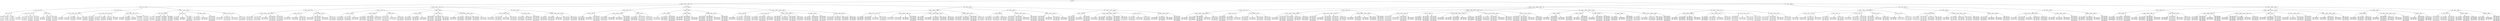 digraph g {
  node [shape=record, height=0.1];
  node424[label = "<f0>|491|<f1>"];
  node104[label = "<f0>|120|<f1>|247|<f2>|365|<f3>"];
  node27[label = "<f0>|35|<f1>|77|<f2>"];
  node8[label = "<f0>|12|<f1>|25|<f2>"];
  node2[label = "<f0>|4|<f1>|8|<f2>"];
  node0[label = "{0: (0 0)|1: (1 1)|2: (2 2)|3: (3 3)}"];
  "node2":f0 -> "node0";
  node163[label = "{4: (4 4)|5: (5 5)|6: (6 6)|7: (7 7)}"];
  "node2":f1 -> "node163";
  node298[label = "{8: (8 8)|9: (9 9)|10: (10 10)|11: (11 11)}"];
  "node2":f2 -> "node298";
  "node8":f0 -> "node2";
  node330[label = "<f0>|14|<f1>|17|<f2>|21|<f3>"];
  node329[label = "{12: (12 12)|13: (13 13)}"];
  "node330":f0 -> "node329";
  node441[label = "{14: (14 14)|15: (15 15)|16: (16 16)}"];
  "node330":f1 -> "node441";
  node99[label = "{17: (17 17)|18: (18 18)|19: (19 19)|20: (20 20)}"];
  "node330":f2 -> "node99";
  node194[label = "{21: (21 21)|22: (22 22)|23: (23 23)|24: (24 24)}"];
  "node330":f3 -> "node194";
  "node8":f1 -> "node330";
  node164[label = "<f0>|27|<f1>|31|<f2>"];
  node36[label = "{25: (25 25)|26: (26 26)}"];
  "node164":f0 -> "node36";
  node173[label = "{27: (27 27)|28: (28 28)|29: (29 29)|30: (30 30)}"];
  "node164":f1 -> "node173";
  node45[label = "{31: (31 31)|32: (32 32)|33: (33 33)|34: (34 34)}"];
  "node164":f2 -> "node45";
  "node8":f2 -> "node164";
  "node27":f0 -> "node8";
  node352[label = "<f0>|47|<f1>|62|<f2>"];
  node351[label = "<f0>|37|<f1>|39|<f2>|42|<f3>|44|<f4>"];
  node350[label = "{35: (35 35)|36: (36 36)}"];
  "node351":f0 -> "node350";
  node418[label = "{37: (37 37)|38: (38 38)}"];
  "node351":f1 -> "node418";
  node450[label = "{39: (39 39)|40: (40 40)|41: (41 41)}"];
  "node351":f2 -> "node450";
  node161[label = "{42: (42 42)|43: (43 43)}"];
  "node351":f3 -> "node161";
  node327[label = "{44: (44 44)|45: (45 45)|46: (46 46)}"];
  "node351":f4 -> "node327";
  "node352":f0 -> "node351";
  node72[label = "<f0>|51|<f1>|54|<f2>|57|<f3>|60|<f4>"];
  node49[label = "{47: (47 47)|48: (48 48)|49: (49 49)|50: (50 50)}"];
  "node72":f0 -> "node49";
  node176[label = "{51: (51 51)|52: (52 52)|53: (53 53)}"];
  "node72":f1 -> "node176";
  node379[label = "{54: (54 54)|55: (55 55)|56: (56 56)}"];
  "node72":f2 -> "node379";
  node325[label = "{57: (57 57)|58: (58 58)|59: (59 59)}"];
  "node72":f3 -> "node325";
  node254[label = "{60: (60 60)|61: (61 61)}"];
  "node72":f4 -> "node254";
  "node352":f1 -> "node72";
  node314[label = "<f0>|64|<f1>|67|<f2>|69|<f3>|73|<f4>"];
  node313[label = "{62: (62 62)|63: (63 63)}"];
  "node314":f0 -> "node313";
  node454[label = "{64: (64 64)|65: (65 65)|66: (66 66)}"];
  "node314":f1 -> "node454";
  node113[label = "{67: (67 67)|68: (68 68)}"];
  "node314":f2 -> "node113";
  node328[label = "{69: (69 69)|70: (70 70)|71: (71 71)|72: (72 72)}"];
  "node314":f3 -> "node328";
  node168[label = "{73: (73 73)|74: (74 74)|75: (75 75)|76: (76 76)}"];
  "node314":f4 -> "node168";
  "node352":f2 -> "node314";
  "node27":f1 -> "node352";
  node170[label = "<f0>|92|<f1>|101|<f2>|110|<f3>"];
  node169[label = "<f0>|80|<f1>|84|<f2>|88|<f3>"];
  node55[label = "{77: (77 77)|78: (78 78)|79: (79 79)}"];
  "node169":f0 -> "node55";
  node258[label = "{80: (80 80)|81: (81 81)|82: (82 82)|83: (83 83)}"];
  "node169":f1 -> "node258";
  node71[label = "{84: (84 84)|85: (85 85)|86: (86 86)|87: (87 87)}"];
  "node169":f2 -> "node71";
  node280[label = "{88: (88 88)|89: (89 89)|90: (90 90)|91: (91 91)}"];
  "node169":f3 -> "node280";
  "node170":f0 -> "node169";
  node259[label = "<f0>|95|<f1>|97|<f2>"];
  node125[label = "{92: (92 92)|93: (93 93)|94: (94 94)}"];
  "node259":f0 -> "node125";
  node171[label = "{95: (95 95)|96: (96 96)}"];
  "node259":f1 -> "node171";
  node201[label = "{97: (97 97)|98: (98 98)|99: (99 99)|100: (100 100)}"];
  "node259":f2 -> "node201";
  "node170":f1 -> "node259";
  node48[label = "<f0>|104|<f1>|106|<f2>"];
  node4[label = "{101: (101 101)|102: (102 102)|103: (103 103)}"];
  "node48":f0 -> "node4";
  node236[label = "{104: (104 104)|105: (105 105)}"];
  "node48":f1 -> "node236";
  node290[label = "{106: (106 106)|107: (107 107)|108: (108 108)|109: (109 109)}"];
  "node48":f2 -> "node290";
  "node170":f2 -> "node48";
  node409[label = "<f0>|112|<f1>|115|<f2>|117|<f3>"];
  node92[label = "{110: (110 110)|111: (111 111)}"];
  "node409":f0 -> "node92";
  node451[label = "{112: (112 112)|113: (113 113)|114: (114 114)}"];
  "node409":f1 -> "node451";
  node118[label = "{115: (115 115)|116: (116 116)}"];
  "node409":f2 -> "node118";
  node408[label = "{117: (117 117)|118: (118 118)|119: (119 119)}"];
  "node409":f3 -> "node408";
  "node170":f3 -> "node409";
  "node27":f2 -> "node170";
  "node104":f0 -> "node27";
  node422[label = "<f0>|154|<f1>|181|<f2>|213|<f3>"];
  node260[label = "<f0>|136|<f1>|143|<f2>"];
  node180[label = "<f0>|123|<f1>|126|<f2>|128|<f3>|132|<f4>"];
  node179[label = "{120: (120 120)|121: (121 121)|122: (122 122)}"];
  "node180":f0 -> "node179";
  node344[label = "{123: (123 123)|124: (124 124)|125: (125 125)}"];
  "node180":f1 -> "node344";
  node400[label = "{126: (126 126)|127: (127 127)}"];
  "node180":f2 -> "node400";
  node434[label = "{128: (128 128)|129: (129 129)|130: (130 130)|131: (131 131)}"];
  "node180":f3 -> "node434";
  node240[label = "{132: (132 132)|133: (133 133)|134: (134 134)|135: (135 135)}"];
  "node180":f4 -> "node240";
  "node260":f0 -> "node180";
  node345[label = "<f0>|138|<f1>|140|<f2>"];
  node44[label = "{136: (136 136)|137: (137 137)}"];
  "node345":f0 -> "node44";
  node155[label = "{138: (138 138)|139: (139 139)}"];
  "node345":f1 -> "node155";
  node276[label = "{140: (140 140)|141: (141 141)|142: (142 142)}"];
  "node345":f2 -> "node276";
  "node260":f1 -> "node345";
  node111[label = "<f0>|145|<f1>|149|<f2>|151|<f3>"];
  node83[label = "{143: (143 143)|144: (144 144)}"];
  "node111":f0 -> "node83";
  node340[label = "{145: (145 145)|146: (146 146)|147: (147 147)|148: (148 148)}"];
  "node111":f1 -> "node340";
  node208[label = "{149: (149 149)|150: (150 150)}"];
  "node111":f2 -> "node208";
  node378[label = "{151: (151 151)|152: (152 152)|153: (153 153)}"];
  "node111":f3 -> "node378";
  "node260":f2 -> "node111";
  "node422":f0 -> "node260";
  node421[label = "<f0>|162|<f1>|172|<f2>"];
  node341[label = "<f0>|157|<f1>|160|<f2>"];
  node229[label = "{154: (154 154)|155: (155 155)|156: (156 156)}"];
  "node341":f0 -> "node229";
  node289[label = "{157: (157 157)|158: (158 158)|159: (159 159)}"];
  "node341":f1 -> "node289";
  node110[label = "{160: (160 160)|161: (161 161)}"];
  "node341":f2 -> "node110";
  "node421":f0 -> "node341";
  node209[label = "<f0>|165|<f1>|169|<f2>"];
  node177[label = "{162: (162 162)|163: (163 163)|164: (164 164)}"];
  "node209":f0 -> "node177";
  node382[label = "{165: (165 165)|166: (166 166)|167: (167 167)|168: (168 168)}"];
  "node209":f1 -> "node382";
  node47[label = "{169: (169 169)|170: (170 170)|171: (171 171)}"];
  "node209":f2 -> "node47";
  "node421":f1 -> "node209";
  node420[label = "<f0>|176|<f1>|178|<f2>"];
  node158[label = "{172: (172 172)|173: (173 173)|174: (174 174)|175: (175 175)}"];
  "node420":f0 -> "node158";
  node241[label = "{176: (176 176)|177: (177 177)}"];
  "node420":f1 -> "node241";
  node419[label = "{178: (178 178)|179: (179 179)|180: (180 180)}"];
  "node420":f2 -> "node419";
  "node421":f2 -> "node420";
  "node422":f1 -> "node421";
  node102[label = "<f0>|189|<f1>|200|<f2>"];
  node37[label = "<f0>|184|<f1>|187|<f2>"];
  node9[label = "{181: (181 181)|182: (182 182)|183: (183 183)}"];
  "node37":f0 -> "node9";
  node456[label = "{184: (184 184)|185: (185 185)|186: (186 186)}"];
  "node37":f1 -> "node456";
  node75[label = "{187: (187 187)|188: (188 188)}"];
  "node37":f2 -> "node75";
  "node102":f0 -> "node37";
  node457[label = "<f0>|193|<f1>|197|<f2>"];
  node343[label = "{189: (189 189)|190: (190 190)|191: (191 191)|192: (192 192)}"];
  "node457":f0 -> "node343";
  node90[label = "{193: (193 193)|194: (194 194)|195: (195 195)|196: (196 196)}"];
  "node457":f1 -> "node90";
  node295[label = "{197: (197 197)|198: (198 198)|199: (199 199)}"];
  "node457":f2 -> "node295";
  "node102":f1 -> "node457";
  node130[label = "<f0>|202|<f1>|205|<f2>|208|<f3>|211|<f4>"];
  node129[label = "{200: (200 200)|201: (201 201)}"];
  "node130":f0 -> "node129";
  node294[label = "{202: (202 202)|203: (203 203)|204: (204 204)}"];
  "node130":f1 -> "node294";
  node146[label = "{205: (205 205)|206: (206 206)|207: (207 207)}"];
  "node130":f2 -> "node146";
  node372[label = "{208: (208 208)|209: (209 209)|210: (210 210)}"];
  "node130":f3 -> "node372";
  node30[label = "{211: (211 211)|212: (212 212)}"];
  "node130":f4 -> "node30";
  "node102":f2 -> "node130";
  "node422":f2 -> "node102";
  node458[label = "<f0>|223|<f1>|233|<f2>"];
  node274[label = "<f0>|215|<f1>|218|<f2>|220|<f3>"];
  node121[label = "{213: (213 213)|214: (214 214)}"];
  "node274":f0 -> "node121";
  node447[label = "{215: (215 215)|216: (216 216)|217: (217 217)}"];
  "node274":f1 -> "node447";
  node147[label = "{218: (218 218)|219: (219 219)}"];
  "node274":f2 -> "node147";
  node273[label = "{220: (220 220)|221: (221 221)|222: (222 222)}"];
  "node274":f3 -> "node273";
  "node458":f0 -> "node274";
  node76[label = "<f0>|226|<f1>|229|<f2>"];
  node32[label = "{223: (223 223)|224: (224 224)|225: (225 225)}"];
  "node76":f0 -> "node32";
  node286[label = "{226: (226 226)|227: (227 227)|228: (228 228)}"];
  "node76":f1 -> "node286";
  node133[label = "{229: (229 229)|230: (230 230)|231: (231 231)|232: (232 232)}"];
  "node76":f2 -> "node133";
  "node458":f1 -> "node76";
  node306[label = "<f0>|236|<f1>|239|<f2>|241|<f3>|244|<f4>"];
  node305[label = "{233: (233 233)|234: (234 234)|235: (235 235)}"];
  "node306":f0 -> "node305";
  node332[label = "{236: (236 236)|237: (237 237)|238: (238 238)}"];
  "node306":f1 -> "node332";
  node80[label = "{239: (239 239)|240: (240 240)}"];
  "node306":f2 -> "node80";
  node300[label = "{241: (241 241)|242: (242 242)|243: (243 243)}"];
  "node306":f3 -> "node300";
  node413[label = "{244: (244 244)|245: (245 245)|246: (246 246)}"];
  "node306":f4 -> "node413";
  "node458":f2 -> "node306";
  "node422":f3 -> "node458";
  "node104":f1 -> "node422";
  node199[label = "<f0>|277|<f1>|309|<f2>"];
  node198[label = "<f0>|256|<f1>|267|<f2>"];
  node154[label = "<f0>|250|<f1>|252|<f2>"];
  node108[label = "{247: (247 247)|248: (248 248)|249: (249 249)}"];
  "node154":f0 -> "node108";
  node153[label = "{250: (250 250)|251: (251 251)}"];
  "node154":f1 -> "node153";
  node360[label = "{252: (252 252)|253: (253 253)|254: (254 254)|255: (255 255)}"];
  "node154":f2 -> "node360";
  "node198":f0 -> "node154";
  node389[label = "<f0>|259|<f1>|261|<f2>|263|<f3>"];
  node39[label = "{256: (256 256)|257: (257 257)|258: (258 258)}"];
  "node389":f0 -> "node39";
  node205[label = "{259: (259 259)|260: (260 260)}"];
  "node389":f1 -> "node205";
  node388[label = "{261: (261 261)|262: (262 262)}"];
  "node389":f2 -> "node388";
  node426[label = "{263: (263 263)|264: (264 264)|265: (265 265)|266: (266 266)}"];
  "node389":f3 -> "node426";
  "node198":f1 -> "node389";
  node101[label = "<f0>|270|<f1>|274|<f2>"];
  node96[label = "{267: (267 267)|268: (268 268)|269: (269 269)}"];
  "node101":f0 -> "node96";
  node437[label = "{270: (270 270)|271: (271 271)|272: (272 272)|273: (273 273)}"];
  "node101":f1 -> "node437";
  node138[label = "{274: (274 274)|275: (275 275)|276: (276 276)}"];
  "node101":f2 -> "node138";
  "node198":f2 -> "node101";
  "node199":f0 -> "node198";
  node439[label = "<f0>|286|<f1>|295|<f2>"];
  node438[label = "<f0>|279|<f1>|282|<f2>"];
  node230[label = "{277: (277 277)|278: (278 278)}"];
  "node438":f0 -> "node230";
  node399[label = "{279: (279 279)|280: (280 280)|281: (281 281)}"];
  "node438":f1 -> "node399";
  node63[label = "{282: (282 282)|283: (283 283)|284: (284 284)|285: (285 285)}"];
  "node438":f2 -> "node63";
  "node439":f0 -> "node438";
  node197[label = "<f0>|289|<f1>|293|<f2>"];
  node100[label = "{286: (286 286)|287: (287 287)|288: (288 288)}"];
  "node197":f0 -> "node100";
  node333[label = "{289: (289 289)|290: (290 290)|291: (291 291)|292: (292 292)}"];
  "node197":f1 -> "node333";
  node172[label = "{293: (293 293)|294: (294 294)}"];
  "node197":f2 -> "node172";
  "node439":f1 -> "node197";
  node334[label = "<f0>|299|<f1>|303|<f2>|305|<f3>"];
  node324[label = "{295: (295 295)|296: (296 296)|297: (297 297)|298: (298 298)}"];
  "node334":f0 -> "node324";
  node252[label = "{299: (299 299)|300: (300 300)|301: (301 301)|302: (302 302)}"];
  "node334":f1 -> "node252";
  node196[label = "{303: (303 303)|304: (304 304)}"];
  "node334":f2 -> "node196";
  node387[label = "{305: (305 305)|306: (306 306)|307: (307 307)|308: (308 308)}"];
  "node334":f3 -> "node387";
  "node439":f2 -> "node334";
  "node199":f1 -> "node439";
  node52[label = "<f0>|318|<f1>|328|<f2>|342|<f3>|353|<f4>"];
  node13[label = "<f0>|311|<f1>|314|<f2>"];
  node12[label = "{309: (309 309)|310: (310 310)}"];
  "node13":f0 -> "node12";
  node128[label = "{311: (311 311)|312: (312 312)|313: (313 313)}"];
  "node13":f1 -> "node128";
  node282[label = "{314: (314 314)|315: (315 315)|316: (316 316)|317: (317 317)}"];
  "node13":f2 -> "node282";
  "node52":f0 -> "node13";
  node297[label = "<f0>|321|<f1>|325|<f2>"];
  node207[label = "{318: (318 318)|319: (319 319)|320: (320 320)}"];
  "node297":f0 -> "node207";
  node93[label = "{321: (321 321)|322: (322 322)|323: (323 323)|324: (324 324)}"];
  "node297":f1 -> "node93";
  node296[label = "{325: (325 325)|326: (326 326)|327: (327 327)}"];
  "node297":f2 -> "node296";
  "node52":f1 -> "node297";
  node182[label = "<f0>|332|<f1>|335|<f2>|339|<f3>"];
  node141[label = "{328: (328 328)|329: (329 329)|330: (330 330)|331: (331 331)}"];
  "node182":f0 -> "node141";
  node181[label = "{332: (332 332)|333: (333 333)|334: (334 334)}"];
  "node182":f1 -> "node181";
  node307[label = "{335: (335 335)|336: (336 336)|337: (337 337)|338: (338 338)}"];
  "node182":f2 -> "node307";
  node50[label = "{339: (339 339)|340: (340 340)|341: (341 341)}"];
  "node182":f3 -> "node50";
  "node52":f2 -> "node182";
  node107[label = "<f0>|345|<f1>|349|<f2>"];
  node91[label = "{342: (342 342)|343: (343 343)|344: (344 344)}"];
  "node107":f0 -> "node91";
  node204[label = "{345: (345 345)|346: (346 346)|347: (347 347)|348: (348 348)}"];
  "node107":f1 -> "node204";
  node287[label = "{349: (349 349)|350: (350 350)|351: (351 351)|352: (352 352)}"];
  "node107":f2 -> "node287";
  "node52":f3 -> "node107";
  node369[label = "<f0>|356|<f1>|359|<f2>|362|<f3>"];
  node106[label = "{353: (353 353)|354: (354 354)|355: (355 355)}"];
  "node369":f0 -> "node106";
  node368[label = "{356: (356 356)|357: (357 357)|358: (358 358)}"];
  "node369":f1 -> "node368";
  node156[label = "{359: (359 359)|360: (360 360)|361: (361 361)}"];
  "node369":f2 -> "node156";
  node375[label = "{362: (362 362)|363: (363 363)|364: (364 364)}"];
  "node369":f3 -> "node375";
  "node52":f4 -> "node369";
  "node199":f2 -> "node52";
  "node104":f2 -> "node199";
  node440[label = "<f0>|413|<f1>|447|<f2>"];
  node228[label = "<f0>|376|<f1>|386|<f2>|400|<f3>"];
  node192[label = "<f0>|368|<f1>|371|<f2>|373|<f3>"];
  node28[label = "{365: (365 365)|366: (366 366)|367: (367 367)}"];
  "node192":f0 -> "node28";
  node376[label = "{368: (368 368)|369: (369 369)|370: (370 370)}"];
  "node192":f1 -> "node376";
  node137[label = "{371: (371 371)|372: (372 372)}"];
  "node192":f2 -> "node137";
  node380[label = "{373: (373 373)|374: (374 374)|375: (375 375)}"];
  "node192":f3 -> "node380";
  "node228":f0 -> "node192";
  node377[label = "<f0>|378|<f1>|380|<f2>|382|<f3>"];
  node191[label = "{376: (376 376)|377: (377 377)}"];
  "node377":f0 -> "node191";
  node283[label = "{378: (378 378)|379: (379 379)}"];
  "node377":f1 -> "node283";
  node331[label = "{380: (380 380)|381: (381 381)}"];
  "node377":f2 -> "node331";
  node394[label = "{382: (382 382)|383: (383 383)|384: (384 384)|385: (385 385)}"];
  "node377":f3 -> "node394";
  "node228":f1 -> "node377";
  node51[label = "<f0>|389|<f1>|391|<f2>|394|<f3>|397|<f4>"];
  node43[label = "{386: (386 386)|387: (387 387)|388: (388 388)}"];
  "node51":f0 -> "node43";
  node114[label = "{389: (389 389)|390: (390 390)}"];
  "node51":f1 -> "node114";
  node446[label = "{391: (391 391)|392: (392 392)|393: (393 393)}"];
  "node51":f2 -> "node446";
  node140[label = "{394: (394 394)|395: (395 395)|396: (396 396)}"];
  "node51":f3 -> "node140";
  node371[label = "{397: (397 397)|398: (398 398)|399: (399 399)}"];
  "node51":f4 -> "node371";
  "node228":f2 -> "node51";
  node227[label = "<f0>|403|<f1>|406|<f2>|410|<f3>"];
  node226[label = "{400: (400 400)|401: (401 401)|402: (402 402)}"];
  "node227":f0 -> "node226";
  node410[label = "{403: (403 403)|404: (404 404)|405: (405 405)}"];
  "node227":f1 -> "node410";
  node68[label = "{406: (406 406)|407: (407 407)|408: (408 408)|409: (409 409)}"];
  "node227":f2 -> "node68";
  node126[label = "{410: (410 410)|411: (411 411)|412: (412 412)}"];
  "node227":f3 -> "node126";
  "node228":f3 -> "node227";
  "node440":f0 -> "node228";
  node136[label = "<f0>|422|<f1>|436|<f2>"];
  node115[label = "<f0>|416|<f1>|419|<f2>"];
  node53[label = "{413: (413 413)|414: (414 414)|415: (415 415)}"];
  "node115":f0 -> "node53";
  node187[label = "{416: (416 416)|417: (417 417)|418: (418 418)}"];
  "node115":f1 -> "node187";
  node82[label = "{419: (419 419)|420: (420 420)|421: (421 421)}"];
  "node115":f2 -> "node82";
  "node136":f0 -> "node115";
  node233[label = "<f0>|426|<f1>|430|<f2>|432|<f3>"];
  node105[label = "{422: (422 422)|423: (423 423)|424: (424 424)|425: (425 425)}"];
  "node233":f0 -> "node105";
  node175[label = "{426: (426 426)|427: (427 427)|428: (428 428)|429: (429 429)}"];
  "node233":f1 -> "node175";
  node232[label = "{430: (430 430)|431: (431 431)}"];
  "node233":f2 -> "node232";
  node326[label = "{432: (432 432)|433: (433 433)|434: (434 434)|435: (435 435)}"];
  "node233":f3 -> "node326";
  "node136":f1 -> "node233";
  node69[label = "<f0>|440|<f1>|442|<f2>|445|<f3>"];
  node15[label = "{436: (436 436)|437: (437 437)|438: (438 438)|439: (439 439)}"];
  "node69":f0 -> "node15";
  node243[label = "{440: (440 440)|441: (441 441)}"];
  "node69":f1 -> "node243";
  node430[label = "{442: (442 442)|443: (443 443)|444: (444 444)}"];
  "node69":f2 -> "node430";
  node24[label = "{445: (445 445)|446: (446 446)}"];
  "node69":f3 -> "node24";
  "node136":f2 -> "node69";
  "node440":f1 -> "node136";
  node393[label = "<f0>|457|<f1>|472|<f2>|480|<f3>"];
  node392[label = "<f0>|451|<f1>|453|<f2>"];
  node97[label = "{447: (447 447)|448: (448 448)|449: (449 449)|450: (450 450)}"];
  "node392":f0 -> "node97";
  node281[label = "{451: (451 451)|452: (452 452)}"];
  "node392":f1 -> "node281";
  node391[label = "{453: (453 453)|454: (454 454)|455: (455 455)|456: (456 456)}"];
  "node392":f2 -> "node391";
  "node393":f0 -> "node392";
  node135[label = "<f0>|459|<f1>|462|<f2>|465|<f3>|469|<f4>"];
  node117[label = "{457: (457 457)|458: (458 458)}"];
  "node135":f0 -> "node117";
  node346[label = "{459: (459 459)|460: (460 460)|461: (461 461)}"];
  "node135":f1 -> "node346";
  node157[label = "{462: (462 462)|463: (463 463)|464: (464 464)}"];
  "node135":f2 -> "node157";
  node222[label = "{465: (465 465)|466: (466 466)|467: (467 467)|468: (468 468)}"];
  "node135":f3 -> "node222";
  node323[label = "{469: (469 469)|470: (470 470)|471: (471 471)}"];
  "node135":f4 -> "node323";
  "node393":f1 -> "node135";
  node223[label = "<f0>|475|<f1>|477|<f2>"];
  node162[label = "{472: (472 472)|473: (473 473)|474: (474 474)}"];
  "node223":f0 -> "node162";
  node64[label = "{475: (475 475)|476: (476 476)}"];
  "node223":f1 -> "node64";
  node370[label = "{477: (477 477)|478: (478 478)|479: (479 479)}"];
  "node223":f2 -> "node370";
  "node393":f2 -> "node223";
  node443[label = "<f0>|482|<f1>|485|<f2>|487|<f3>"];
  node134[label = "{480: (480 480)|481: (481 481)}"];
  "node443":f0 -> "node134";
  node453[label = "{482: (482 482)|483: (483 483)|484: (484 484)}"];
  "node443":f1 -> "node453";
  node279[label = "{485: (485 485)|486: (486 486)}"];
  "node443":f2 -> "node279";
  node442[label = "{487: (487 487)|488: (488 488)|489: (489 489)|490: (490 490)}"];
  "node443":f3 -> "node442";
  "node393":f3 -> "node443";
  "node440":f2 -> "node393";
  "node104":f3 -> "node440";
  "node424":f0 -> "node104";
  node423[label = "<f0>|733|<f1>|847|<f2>"];
  node103[label = "<f0>|525|<f1>|572|<f2>|636|<f3>|687|<f4>"];
  node89[label = "<f0>|505|<f1>|514|<f2>"];
  node88[label = "<f0>|493|<f1>|496|<f2>|500|<f3>|502|<f4>"];
  node70[label = "{491: (491 491)|492: (492 492)}"];
  "node88":f0 -> "node70";
  node277[label = "{493: (493 493)|494: (494 494)|495: (495 495)}"];
  "node88":f1 -> "node277";
  node77[label = "{496: (496 496)|497: (497 497)|498: (498 498)|499: (499 499)}"];
  "node88":f2 -> "node77";
  node148[label = "{500: (500 500)|501: (501 501)}"];
  "node88":f3 -> "node148";
  node452[label = "{502: (502 502)|503: (503 503)|504: (504 504)}"];
  "node88":f4 -> "node452";
  "node89":f0 -> "node88";
  node225[label = "<f0>|509|<f1>|512|<f2>"];
  node87[label = "{505: (505 505)|506: (506 506)|507: (507 507)|508: (508 508)}"];
  "node225":f0 -> "node87";
  node361[label = "{509: (509 509)|510: (510 510)|511: (511 511)}"];
  "node225":f1 -> "node361";
  node263[label = "{512: (512 512)|513: (513 513)}"];
  "node225":f2 -> "node263";
  "node89":f1 -> "node225";
  node363[label = "<f0>|517|<f1>|519|<f2>|522|<f3>"];
  node362[label = "{514: (514 514)|515: (515 515)|516: (516 516)}"];
  "node363":f0 -> "node362";
  node98[label = "{517: (517 517)|518: (518 518)}"];
  "node363":f1 -> "node98";
  node373[label = "{519: (519 519)|520: (520 520)|521: (521 521)}"];
  "node363":f2 -> "node373";
  node224[label = "{522: (522 522)|523: (523 523)|524: (524 524)}"];
  "node363":f3 -> "node224";
  "node89":f2 -> "node363";
  "node103":f0 -> "node89";
  node364[label = "<f0>|541|<f1>|558|<f2>"];
  node25[label = "<f0>|527|<f1>|531|<f2>|535|<f3>|538|<f4>"];
  node3[label = "{525: (525 525)|526: (526 526)}"];
  "node25":f0 -> "node3";
  node425[label = "{527: (527 527)|528: (528 528)|529: (529 529)|530: (530 530)}"];
  "node25":f1 -> "node425";
  node62[label = "{531: (531 531)|532: (532 532)|533: (533 533)|534: (534 534)}"];
  "node25":f2 -> "node62";
  node116[label = "{535: (535 535)|536: (536 536)|537: (537 537)}"];
  "node25":f3 -> "node116";
  node278[label = "{538: (538 538)|539: (539 539)|540: (540 540)}"];
  "node25":f4 -> "node278";
  "node364":f0 -> "node25";
  node186[label = "<f0>|545|<f1>|547|<f2>|551|<f3>|555|<f4>"];
  node40[label = "{541: (541 541)|542: (542 542)|543: (543 543)|544: (544 544)}"];
  "node186":f0 -> "node40";
  node356[label = "{545: (545 545)|546: (546 546)}"];
  "node186":f1 -> "node356";
  node403[label = "{547: (547 547)|548: (548 548)|549: (549 549)|550: (550 550)}"];
  "node186":f2 -> "node403";
  node206[label = "{551: (551 551)|552: (552 552)|553: (553 553)|554: (554 554)}"];
  "node186":f3 -> "node206";
  node238[label = "{555: (555 555)|556: (556 556)|557: (557 557)}"];
  "node186":f4 -> "node238";
  "node364":f1 -> "node186";
  node239[label = "<f0>|560|<f1>|563|<f2>|565|<f3>|568|<f4>"];
  node81[label = "{558: (558 558)|559: (559 559)}"];
  "node239":f0 -> "node81";
  node405[label = "{560: (560 560)|561: (561 561)|562: (562 562)}"];
  "node239":f1 -> "node405";
  node185[label = "{563: (563 563)|564: (564 564)}"];
  "node239":f2 -> "node185";
  node431[label = "{565: (565 565)|566: (566 566)|567: (567 567)}"];
  "node239":f3 -> "node431";
  node210[label = "{568: (568 568)|569: (569 569)|570: (570 570)|571: (571 571)}"];
  "node239":f4 -> "node210";
  "node364":f2 -> "node239";
  "node103":f1 -> "node364";
  node190[label = "<f0>|584|<f1>|595|<f2>|607|<f3>|623|<f4>"];
  node67[label = "<f0>|576|<f1>|578|<f2>|582|<f3>"];
  node10[label = "{572: (572 572)|573: (573 573)|574: (574 574)|575: (575 575)}"];
  "node67":f0 -> "node10";
  node249[label = "{576: (576 576)|577: (577 577)}"];
  "node67":f1 -> "node249";
  node347[label = "{578: (578 578)|579: (579 579)|580: (580 580)|581: (581 581)}"];
  "node67":f2 -> "node347";
  node95[label = "{582: (582 582)|583: (583 583)}"];
  "node67":f3 -> "node95";
  "node190":f0 -> "node67";
  node302[label = "<f0>|587|<f1>|591|<f2>"];
  node269[label = "{584: (584 584)|585: (585 585)|586: (586 586)}"];
  "node302":f0 -> "node269";
  node301[label = "{587: (587 587)|588: (588 588)|589: (589 589)|590: (590 590)}"];
  "node302":f1 -> "node301";
  node139[label = "{591: (591 591)|592: (592 592)|593: (593 593)|594: (594 594)}"];
  "node302":f2 -> "node139";
  "node190":f1 -> "node302";
  node189[label = "<f0>|597|<f1>|599|<f2>|602|<f3>|604|<f4>"];
  node19[label = "{595: (595 595)|596: (596 596)}"];
  "node189":f0 -> "node19";
  node165[label = "{597: (597 597)|598: (598 598)}"];
  "node189":f1 -> "node165";
  node261[label = "{599: (599 599)|600: (600 600)|601: (601 601)}"];
  "node189":f2 -> "node261";
  node188[label = "{602: (602 602)|603: (603 603)}"];
  "node189":f3 -> "node188";
  node415[label = "{604: (604 604)|605: (605 605)|606: (606 606)}"];
  "node189":f4 -> "node415";
  "node190":f2 -> "node189";
  node120[label = "<f0>|611|<f1>|614|<f2>|618|<f3>|620|<f4>"];
  node66[label = "{607: (607 607)|608: (608 608)|609: (609 609)|610: (610 610)}"];
  "node120":f0 -> "node66";
  node299[label = "{611: (611 611)|612: (612 612)|613: (613 613)}"];
  "node120":f1 -> "node299";
  node220[label = "{614: (614 614)|615: (615 615)|616: (616 616)|617: (617 617)}"];
  "node120":f2 -> "node220";
  node211[label = "{618: (618 618)|619: (619 619)}"];
  "node120":f3 -> "node211";
  node445[label = "{620: (620 620)|621: (621 621)|622: (622 622)}"];
  "node120":f4 -> "node445";
  "node190":f3 -> "node120";
  node271[label = "<f0>|627|<f1>|631|<f2>|633|<f3>"];
  node270[label = "{623: (623 623)|624: (624 624)|625: (625 625)|626: (626 626)}"];
  "node271":f0 -> "node270";
  node94[label = "{627: (627 627)|628: (628 628)|629: (629 629)|630: (630 630)}"];
  "node271":f1 -> "node94";
  node119[label = "{631: (631 631)|632: (632 632)}"];
  "node271":f2 -> "node119";
  node285[label = "{633: (633 633)|634: (634 634)|635: (635 635)}"];
  "node271":f3 -> "node285";
  "node190":f4 -> "node271";
  "node103":f2 -> "node190";
  node26[label = "<f0>|644|<f1>|653|<f2>|663|<f3>|672|<f4>"];
  node7[label = "<f0>|638|<f1>|642|<f2>"];
  node1[label = "{636: (636 636)|637: (637 637)}"];
  "node7":f0 -> "node1";
  node265[label = "{638: (638 638)|639: (639 639)|640: (640 640)|641: (641 641)}"];
  "node7":f1 -> "node265";
  node112[label = "{642: (642 642)|643: (643 643)}"];
  "node7":f2 -> "node112";
  "node26":f0 -> "node7";
  node266[label = "<f0>|647|<f1>|649|<f2>"];
  node221[label = "{644: (644 644)|645: (645 645)|646: (646 646)}"];
  "node266":f0 -> "node221";
  node312[label = "{647: (647 647)|648: (648 648)}"];
  "node266":f1 -> "node312";
  node381[label = "{649: (649 649)|650: (650 650)|651: (651 651)|652: (652 652)}"];
  "node266":f2 -> "node381";
  "node26":f1 -> "node266";
  node402[label = "<f0>|655|<f1>|659|<f2>"];
  node11[label = "{653: (653 653)|654: (654 654)}"];
  "node402":f0 -> "node11";
  node401[label = "{655: (655 655)|656: (656 656)|657: (657 657)|658: (658 658)}"];
  "node402":f1 -> "node401";
  node33[label = "{659: (659 659)|660: (660 660)|661: (661 661)|662: (662 662)}"];
  "node402":f2 -> "node33";
  "node26":f2 -> "node402";
  node86[label = "<f0>|666|<f1>|668|<f2>"];
  node85[label = "{663: (663 663)|664: (664 664)|665: (665 665)}"];
  "node86":f0 -> "node85";
  node183[label = "{666: (666 666)|667: (667 667)}"];
  "node86":f1 -> "node183";
  node348[label = "{668: (668 668)|669: (669 669)|670: (670 670)|671: (671 671)}"];
  "node86":f2 -> "node348";
  "node26":f3 -> "node86";
  node349[label = "<f0>|675|<f1>|677|<f2>|680|<f3>|683|<f4>"];
  node38[label = "{672: (672 672)|673: (673 673)|674: (674 674)}"];
  "node349":f0 -> "node38";
  node262[label = "{675: (675 675)|676: (676 676)}"];
  "node349":f1 -> "node262";
  node390[label = "{677: (677 677)|678: (678 678)|679: (679 679)}"];
  "node349":f2 -> "node390";
  node412[label = "{680: (680 680)|681: (681 681)|682: (682 682)}"];
  "node349":f3 -> "node412";
  node54[label = "{683: (683 683)|684: (684 684)|685: (685 685)|686: (686 686)}"];
  "node349":f4 -> "node54";
  "node26":f4 -> "node349";
  "node103":f3 -> "node26";
  node322[label = "<f0>|697|<f1>|708|<f2>|721|<f3>"];
  node34[label = "<f0>|689|<f1>|692|<f2>|695|<f3>"];
  node14[label = "{687: (687 687)|688: (688 688)}"];
  "node34":f0 -> "node14";
  node174[label = "{689: (689 689)|690: (690 690)|691: (691 691)}"];
  "node34":f1 -> "node174";
  node359[label = "{692: (692 692)|693: (693 693)|694: (694 694)}"];
  "node34":f2 -> "node359";
  node342[label = "{695: (695 695)|696: (696 696)}"];
  "node34":f3 -> "node342";
  "node322":f0 -> "node34";
  node354[label = "<f0>|700|<f1>|703|<f2>|705|<f3>"];
  node353[label = "{697: (697 697)|698: (698 698)|699: (699 699)}"];
  "node354":f0 -> "node353";
  node398[label = "{700: (700 700)|701: (701 701)|702: (702 702)}"];
  "node354":f1 -> "node398";
  node131[label = "{703: (703 703)|704: (704 704)}"];
  "node354":f2 -> "node131";
  node318[label = "{705: (705 705)|706: (706 706)|707: (707 707)}"];
  "node354":f3 -> "node318";
  "node322":f1 -> "node354";
  node235[label = "<f0>|712|<f1>|714|<f2>|717|<f3>"];
  node234[label = "{708: (708 708)|709: (709 709)|710: (710 710)|711: (711 711)}"];
  "node235":f0 -> "node234";
  node284[label = "{712: (712 712)|713: (713 713)}"];
  "node235":f1 -> "node284";
  node374[label = "{714: (714 714)|715: (715 715)|716: (716 716)}"];
  "node235":f2 -> "node374";
  node202[label = "{717: (717 717)|718: (718 718)|719: (719 719)|720: (720 720)}"];
  "node235":f3 -> "node202";
  "node322":f2 -> "node235";
  node321[label = "<f0>|724|<f1>|728|<f2>|730|<f3>"];
  node320[label = "{721: (721 721)|722: (722 722)|723: (723 723)}"];
  "node321":f0 -> "node320";
  node31[label = "{724: (724 724)|725: (725 725)|726: (726 726)|727: (727 727)}"];
  "node321":f1 -> "node31";
  node256[label = "{728: (728 728)|729: (729 729)}"];
  "node321":f2 -> "node256";
  node449[label = "{730: (730 730)|731: (731 731)|732: (732 732)}"];
  "node321":f3 -> "node449";
  "node322":f3 -> "node321";
  "node103":f4 -> "node322";
  "node423":f0 -> "node103";
  node216[label = "<f0>|775|<f1>|812|<f2>"];
  node215[label = "<f0>|742|<f1>|750|<f2>|759|<f3>|768|<f4>"];
  node132[label = "<f0>|735|<f1>|737|<f2>|740|<f3>"];
  node21[label = "{733: (733 733)|734: (734 734)}"];
  "node132":f0 -> "node21";
  node366[label = "{735: (735 735)|736: (736 736)}"];
  "node132":f1 -> "node366";
  node436[label = "{737: (737 737)|738: (738 738)|739: (739 739)}"];
  "node132":f2 -> "node436";
  node142[label = "{740: (740 740)|741: (741 741)}"];
  "node132":f3 -> "node142";
  "node215":f0 -> "node132";
  node417[label = "<f0>|745|<f1>|747|<f2>"];
  node416[label = "{742: (742 742)|743: (743 743)|744: (744 744)}"];
  "node417":f0 -> "node416";
  node213[label = "{745: (745 745)|746: (746 746)}"];
  "node417":f1 -> "node213";
  node365[label = "{747: (747 747)|748: (748 748)|749: (749 749)}"];
  "node417":f2 -> "node365";
  "node215":f1 -> "node417";
  node214[label = "<f0>|752|<f1>|755|<f2>"];
  node65[label = "{750: (750 750)|751: (751 751)}"];
  "node214":f0 -> "node65";
  node311[label = "{752: (752 752)|753: (753 753)|754: (754 754)}"];
  "node214":f1 -> "node311";
  node336[label = "{755: (755 755)|756: (756 756)|757: (757 757)|758: (758 758)}"];
  "node214":f2 -> "node336";
  "node215":f2 -> "node214";
  node337[label = "<f0>|763|<f1>|765|<f2>"];
  node242[label = "{759: (759 759)|760: (760 760)|761: (761 761)|762: (762 762)}"];
  "node337":f0 -> "node242";
  node123[label = "{763: (763 763)|764: (764 764)}"];
  "node337":f1 -> "node123";
  node459[label = "{765: (765 765)|766: (766 766)|767: (767 767)}"];
  "node337":f2 -> "node459";
  "node215":f3 -> "node337";
  node460[label = "<f0>|770|<f1>|772|<f2>"];
  node178[label = "{768: (768 768)|769: (769 769)}"];
  "node460":f0 -> "node178";
  node355[label = "{770: (770 770)|771: (771 771)}"];
  "node460":f1 -> "node355";
  node435[label = "{772: (772 772)|773: (773 773)|774: (774 774)}"];
  "node460":f2 -> "node435";
  "node215":f4 -> "node460";
  "node216":f0 -> "node215";
  node338[label = "<f0>|788|<f1>|802|<f2>"];
  node17[label = "<f0>|778|<f1>|782|<f2>|785|<f3>"];
  node16[label = "{775: (775 775)|776: (776 776)|777: (777 777)}"];
  "node17":f0 -> "node16";
  node184[label = "{778: (778 778)|779: (779 779)|780: (780 780)|781: (781 781)}"];
  "node17":f1 -> "node184";
  node18[label = "{782: (782 782)|783: (783 783)|784: (784 784)}"];
  "node17":f2 -> "node18";
  node250[label = "{785: (785 785)|786: (786 786)|787: (787 787)}"];
  "node17":f3 -> "node250";
  "node338":f0 -> "node17";
  node218[label = "<f0>|790|<f1>|793|<f2>|796|<f3>|799|<f4>"];
  node57[label = "{788: (788 788)|789: (789 789)}"];
  "node218":f0 -> "node57";
  node461[label = "{790: (790 790)|791: (791 791)|792: (792 792)}"];
  "node218":f1 -> "node461";
  node251[label = "{793: (793 793)|794: (794 794)|795: (795 795)}"];
  "node218":f2 -> "node251";
  node292[label = "{796: (796 796)|797: (797 797)|798: (798 798)}"];
  "node218":f3 -> "node292";
  node428[label = "{799: (799 799)|800: (800 800)|801: (801 801)}"];
  "node218":f4 -> "node428";
  "node338":f1 -> "node218";
  node293[label = "<f0>|805|<f1>|807|<f2>|809|<f3>"];
  node20[label = "{802: (802 802)|803: (803 803)|804: (804 804)}"];
  "node293":f0 -> "node20";
  node217[label = "{805: (805 805)|806: (806 806)}"];
  "node293":f1 -> "node217";
  node272[label = "{807: (807 807)|808: (808 808)}"];
  "node293":f2 -> "node272";
  node427[label = "{809: (809 809)|810: (810 810)|811: (811 811)}"];
  "node293":f3 -> "node427";
  "node338":f2 -> "node293";
  "node216":f1 -> "node338";
  node61[label = "<f0>|825|<f1>|835|<f2>"];
  node23[label = "<f0>|814|<f1>|817|<f2>|819|<f3>|822|<f4>"];
  node22[label = "{812: (812 812)|813: (813 813)}"];
  "node23":f0 -> "node22";
  node406[label = "{814: (814 814)|815: (815 815)|816: (816 816)}"];
  "node23":f1 -> "node406";
  node46[label = "{817: (817 817)|818: (818 818)}"];
  "node23":f2 -> "node46";
  node317[label = "{819: (819 819)|820: (820 820)|821: (821 821)}"];
  "node23":f3 -> "node317";
  node193[label = "{822: (822 822)|823: (823 823)|824: (824 824)}"];
  "node23":f4 -> "node193";
  "node61":f0 -> "node23";
  node304[label = "<f0>|827|<f1>|829|<f2>|831|<f3>"];
  node73[label = "{825: (825 825)|826: (826 826)}"];
  "node304":f0 -> "node73";
  node264[label = "{827: (827 827)|828: (828 828)}"];
  "node304":f1 -> "node264";
  node303[label = "{829: (829 829)|830: (830 830)}"];
  "node304":f2 -> "node303";
  node411[label = "{831: (831 831)|832: (832 832)|833: (833 833)|834: (834 834)}"];
  "node304":f3 -> "node411";
  "node61":f1 -> "node304";
  node144[label = "<f0>|838|<f1>|841|<f2>|843|<f3>"];
  node109[label = "{835: (835 835)|836: (836 836)|837: (837 837)}"];
  "node144":f0 -> "node109";
  node414[label = "{838: (838 838)|839: (839 839)|840: (840 840)}"];
  "node144":f1 -> "node414";
  node245[label = "{841: (841 841)|842: (842 842)}"];
  "node144":f2 -> "node245";
  node383[label = "{843: (843 843)|844: (844 844)|845: (845 845)|846: (846 846)}"];
  "node144":f3 -> "node383";
  "node61":f2 -> "node144";
  "node216":f2 -> "node61";
  "node423":f1 -> "node216";
  node386[label = "<f0>|879|<f1>|938|<f2>|970|<f3>"];
  node385[label = "<f0>|857|<f1>|868|<f2>"];
  node384[label = "<f0>|850|<f1>|853|<f2>"];
  node143[label = "{847: (847 847)|848: (848 848)|849: (849 849)}"];
  "node384":f0 -> "node143";
  node200[label = "{850: (850 850)|851: (851 851)|852: (852 852)}"];
  "node384":f1 -> "node200";
  node5[label = "{853: (853 853)|854: (854 854)|855: (855 855)|856: (856 856)}"];
  "node384":f2 -> "node5";
  "node385":f0 -> "node384";
  node60[label = "<f0>|859|<f1>|862|<f2>|866|<f3>"];
  node56[label = "{857: (857 857)|858: (858 858)}"];
  "node60":f0 -> "node56";
  node407[label = "{859: (859 859)|860: (860 860)|861: (861 861)}"];
  "node60":f1 -> "node407";
  node59[label = "{862: (862 862)|863: (863 863)|864: (864 864)|865: (865 865)}"];
  "node60":f2 -> "node59";
  node212[label = "{866: (866 866)|867: (867 867)}"];
  "node60":f3 -> "node212";
  "node385":f1 -> "node60";
  node310[label = "<f0>|870|<f1>|874|<f2>|876|<f3>"];
  node244[label = "{868: (868 868)|869: (869 869)}"];
  "node310":f0 -> "node244";
  node444[label = "{870: (870 870)|871: (871 871)|872: (872 872)|873: (873 873)}"];
  "node310":f1 -> "node444";
  node84[label = "{874: (874 874)|875: (875 875)}"];
  "node310":f2 -> "node84";
  node309[label = "{876: (876 876)|877: (877 877)|878: (878 878)}"];
  "node310":f3 -> "node309";
  "node385":f2 -> "node310";
  "node386":f0 -> "node385";
  node151[label = "<f0>|892|<f1>|906|<f2>|915|<f3>|926|<f4>"];
  node150[label = "<f0>|882|<f1>|886|<f2>|888|<f3>"];
  node124[label = "{879: (879 879)|880: (880 880)|881: (881 881)}"];
  "node150":f0 -> "node124";
  node203[label = "{882: (882 882)|883: (883 883)|884: (884 884)|885: (885 885)}"];
  "node150":f1 -> "node203";
  node267[label = "{886: (886 886)|887: (887 887)}"];
  "node150":f2 -> "node267";
  node367[label = "{888: (888 888)|889: (889 889)|890: (890 890)|891: (891 891)}"];
  "node150":f3 -> "node367";
  "node151":f0 -> "node150";
  node268[label = "<f0>|894|<f1>|898|<f2>|901|<f3>|903|<f4>"];
  node6[label = "{892: (892 892)|893: (893 893)}"];
  "node268":f0 -> "node6";
  node255[label = "{894: (894 894)|895: (895 895)|896: (896 896)|897: (897 897)}"];
  "node268":f1 -> "node255";
  node308[label = "{898: (898 898)|899: (899 899)|900: (900 900)}"];
  "node268":f2 -> "node308";
  node149[label = "{901: (901 901)|902: (902 902)}"];
  "node268":f3 -> "node149";
  node455[label = "{903: (903 903)|904: (904 904)|905: (905 905)}"];
  "node268":f4 -> "node455";
  "node151":f1 -> "node268";
  node42[label = "<f0>|908|<f1>|911|<f2>"];
  node41[label = "{906: (906 906)|907: (907 907)}"];
  "node42":f0 -> "node41";
  node432[label = "{908: (908 908)|909: (909 909)|910: (910 910)}"];
  "node42":f1 -> "node432";
  node166[label = "{911: (911 911)|912: (912 912)|913: (913 913)|914: (914 914)}"];
  "node42":f2 -> "node166";
  "node151":f2 -> "node42";
  node433[label = "<f0>|917|<f1>|919|<f2>|922|<f3>"];
  node231[label = "{915: (915 915)|916: (916 916)}"];
  "node433":f0 -> "node231";
  node319[label = "{917: (917 917)|918: (918 918)}"];
  "node433":f1 -> "node319";
  node448[label = "{919: (919 919)|920: (920 920)|921: (921 921)}"];
  "node433":f2 -> "node448";
  node74[label = "{922: (922 922)|923: (923 923)|924: (924 924)|925: (925 925)}"];
  "node433":f3 -> "node74";
  "node151":f3 -> "node433";
  node167[label = "<f0>|928|<f1>|930|<f2>|933|<f3>|935|<f4>"];
  node152[label = "{926: (926 926)|927: (927 927)}"];
  "node167":f0 -> "node152";
  node246[label = "{928: (928 928)|929: (929 929)}"];
  "node167":f1 -> "node246";
  node429[label = "{930: (930 930)|931: (931 931)|932: (932 932)}"];
  "node167":f2 -> "node429";
  node29[label = "{933: (933 933)|934: (934 934)}"];
  "node167":f3 -> "node29";
  node404[label = "{935: (935 935)|936: (936 936)|937: (937 937)}"];
  "node167":f4 -> "node404";
  "node151":f4 -> "node167";
  "node386":f1 -> "node151";
  node248[label = "<f0>|946|<f1>|961|<f2>"];
  node247[label = "<f0>|940|<f1>|943|<f2>"];
  node237[label = "{938: (938 938)|939: (939 939)}"];
  "node247":f0 -> "node237";
  node315[label = "{940: (940 940)|941: (941 941)|942: (942 942)}"];
  "node247":f1 -> "node315";
  node122[label = "{943: (943 943)|944: (944 944)|945: (945 945)}"];
  "node247":f2 -> "node122";
  "node248":f0 -> "node247";
  node316[label = "<f0>|948|<f1>|952|<f2>|955|<f3>|957|<f4>"];
  node253[label = "{946: (946 946)|947: (947 947)}"];
  "node316":f0 -> "node253";
  node335[label = "{948: (948 948)|949: (949 949)|950: (950 950)|951: (951 951)}"];
  "node316":f1 -> "node335";
  node195[label = "{952: (952 952)|953: (953 953)|954: (954 954)}"];
  "node316":f2 -> "node195";
  node291[label = "{955: (955 955)|956: (956 956)}"];
  "node316":f3 -> "node291";
  node339[label = "{957: (957 957)|958: (958 958)|959: (959 959)|960: (960 960)}"];
  "node316":f4 -> "node339";
  "node248":f1 -> "node316";
  node79[label = "<f0>|963|<f1>|967|<f2>"];
  node58[label = "{961: (961 961)|962: (962 962)}"];
  "node79":f0 -> "node58";
  node357[label = "{963: (963 963)|964: (964 964)|965: (965 965)|966: (966 966)}"];
  "node79":f1 -> "node357";
  node127[label = "{967: (967 967)|968: (968 968)|969: (969 969)}"];
  "node79":f2 -> "node127";
  "node248":f2 -> "node79";
  "node386":f2 -> "node248";
  node397[label = "<f0>|981|<f1>|991|<f2>"];
  node358[label = "<f0>|974|<f1>|977|<f2>"];
  node288[label = "{970: (970 970)|971: (971 971)|972: (972 972)|973: (973 973)}"];
  "node358":f0 -> "node288";
  node35[label = "{974: (974 974)|975: (975 975)|976: (976 976)}"];
  "node358":f1 -> "node35";
  node257[label = "{977: (977 977)|978: (978 978)|979: (979 979)|980: (980 980)}"];
  "node358":f2 -> "node257";
  "node397":f0 -> "node358";
  node160[label = "<f0>|984|<f1>|988|<f2>"];
  node78[label = "{981: (981 981)|982: (982 982)|983: (983 983)}"];
  "node160":f0 -> "node78";
  node395[label = "{984: (984 984)|985: (985 985)|986: (986 986)|987: (987 987)}"];
  "node160":f1 -> "node395";
  node145[label = "{988: (988 988)|989: (989 989)|990: (990 990)}"];
  "node160":f2 -> "node145";
  "node397":f1 -> "node160";
  node396[label = "<f0>|994|<f1>|996|<f2>"];
  node275[label = "{991: (991 991)|992: (992 992)|993: (993 993)}"];
  "node396":f0 -> "node275";
  node159[label = "{994: (994 994)|995: (995 995)}"];
  "node396":f1 -> "node159";
  node219[label = "{996: (996 996)|997: (997 997)|998: (998 998)|999: (999 999)}"];
  "node396":f2 -> "node219";
  "node397":f2 -> "node396";
  "node386":f3 -> "node397";
  "node423":f2 -> "node386";
  "node424":f1 -> "node423";
}